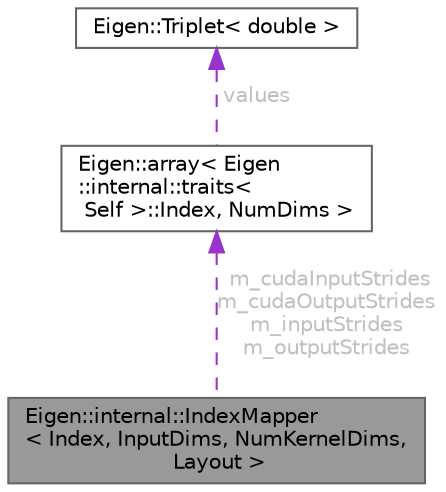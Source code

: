 digraph "Eigen::internal::IndexMapper&lt; Index, InputDims, NumKernelDims, Layout &gt;"
{
 // LATEX_PDF_SIZE
  bgcolor="transparent";
  edge [fontname=Helvetica,fontsize=10,labelfontname=Helvetica,labelfontsize=10];
  node [fontname=Helvetica,fontsize=10,shape=box,height=0.2,width=0.4];
  Node1 [id="Node000001",label="Eigen::internal::IndexMapper\l\< Index, InputDims, NumKernelDims,\l Layout \>",height=0.2,width=0.4,color="gray40", fillcolor="grey60", style="filled", fontcolor="black",tooltip=" "];
  Node2 -> Node1 [id="edge1_Node000001_Node000002",dir="back",color="darkorchid3",style="dashed",tooltip=" ",label=" m_cudaInputStrides\nm_cudaOutputStrides\nm_inputStrides\nm_outputStrides",fontcolor="grey" ];
  Node2 [id="Node000002",label="Eigen::array\< Eigen\l::internal::traits\<\l Self \>::Index, NumDims \>",height=0.2,width=0.4,color="gray40", fillcolor="white", style="filled",URL="$class_eigen_1_1array.html",tooltip=" "];
  Node3 -> Node2 [id="edge2_Node000002_Node000003",dir="back",color="darkorchid3",style="dashed",tooltip=" ",label=" values",fontcolor="grey" ];
  Node3 [id="Node000003",label="Eigen::Triplet\< double \>",height=0.2,width=0.4,color="gray40", fillcolor="white", style="filled",URL="$class_eigen_1_1_triplet.html",tooltip=" "];
}
